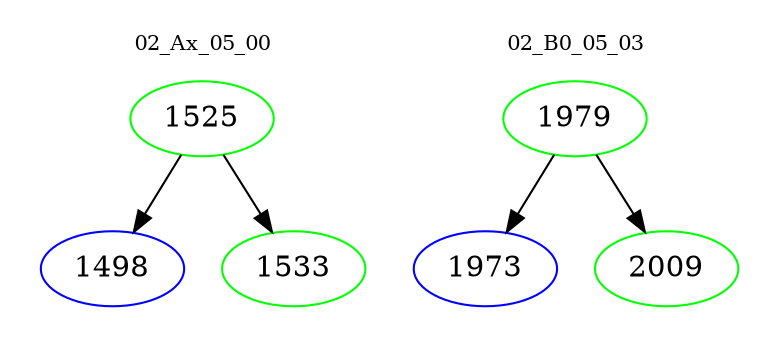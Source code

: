 digraph{
subgraph cluster_0 {
color = white
label = "02_Ax_05_00";
fontsize=10;
T0_1525 [label="1525", color="green"]
T0_1525 -> T0_1498 [color="black"]
T0_1498 [label="1498", color="blue"]
T0_1525 -> T0_1533 [color="black"]
T0_1533 [label="1533", color="green"]
}
subgraph cluster_1 {
color = white
label = "02_B0_05_03";
fontsize=10;
T1_1979 [label="1979", color="green"]
T1_1979 -> T1_1973 [color="black"]
T1_1973 [label="1973", color="blue"]
T1_1979 -> T1_2009 [color="black"]
T1_2009 [label="2009", color="green"]
}
}
